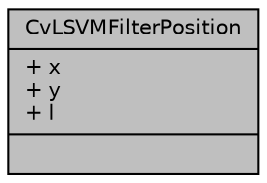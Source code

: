 digraph "CvLSVMFilterPosition"
{
 // LATEX_PDF_SIZE
  edge [fontname="Helvetica",fontsize="10",labelfontname="Helvetica",labelfontsize="10"];
  node [fontname="Helvetica",fontsize="10",shape=record];
  Node1 [label="{CvLSVMFilterPosition\n|+ x\l+ y\l+ l\l|}",height=0.2,width=0.4,color="black", fillcolor="grey75", style="filled", fontcolor="black",tooltip=" "];
}

